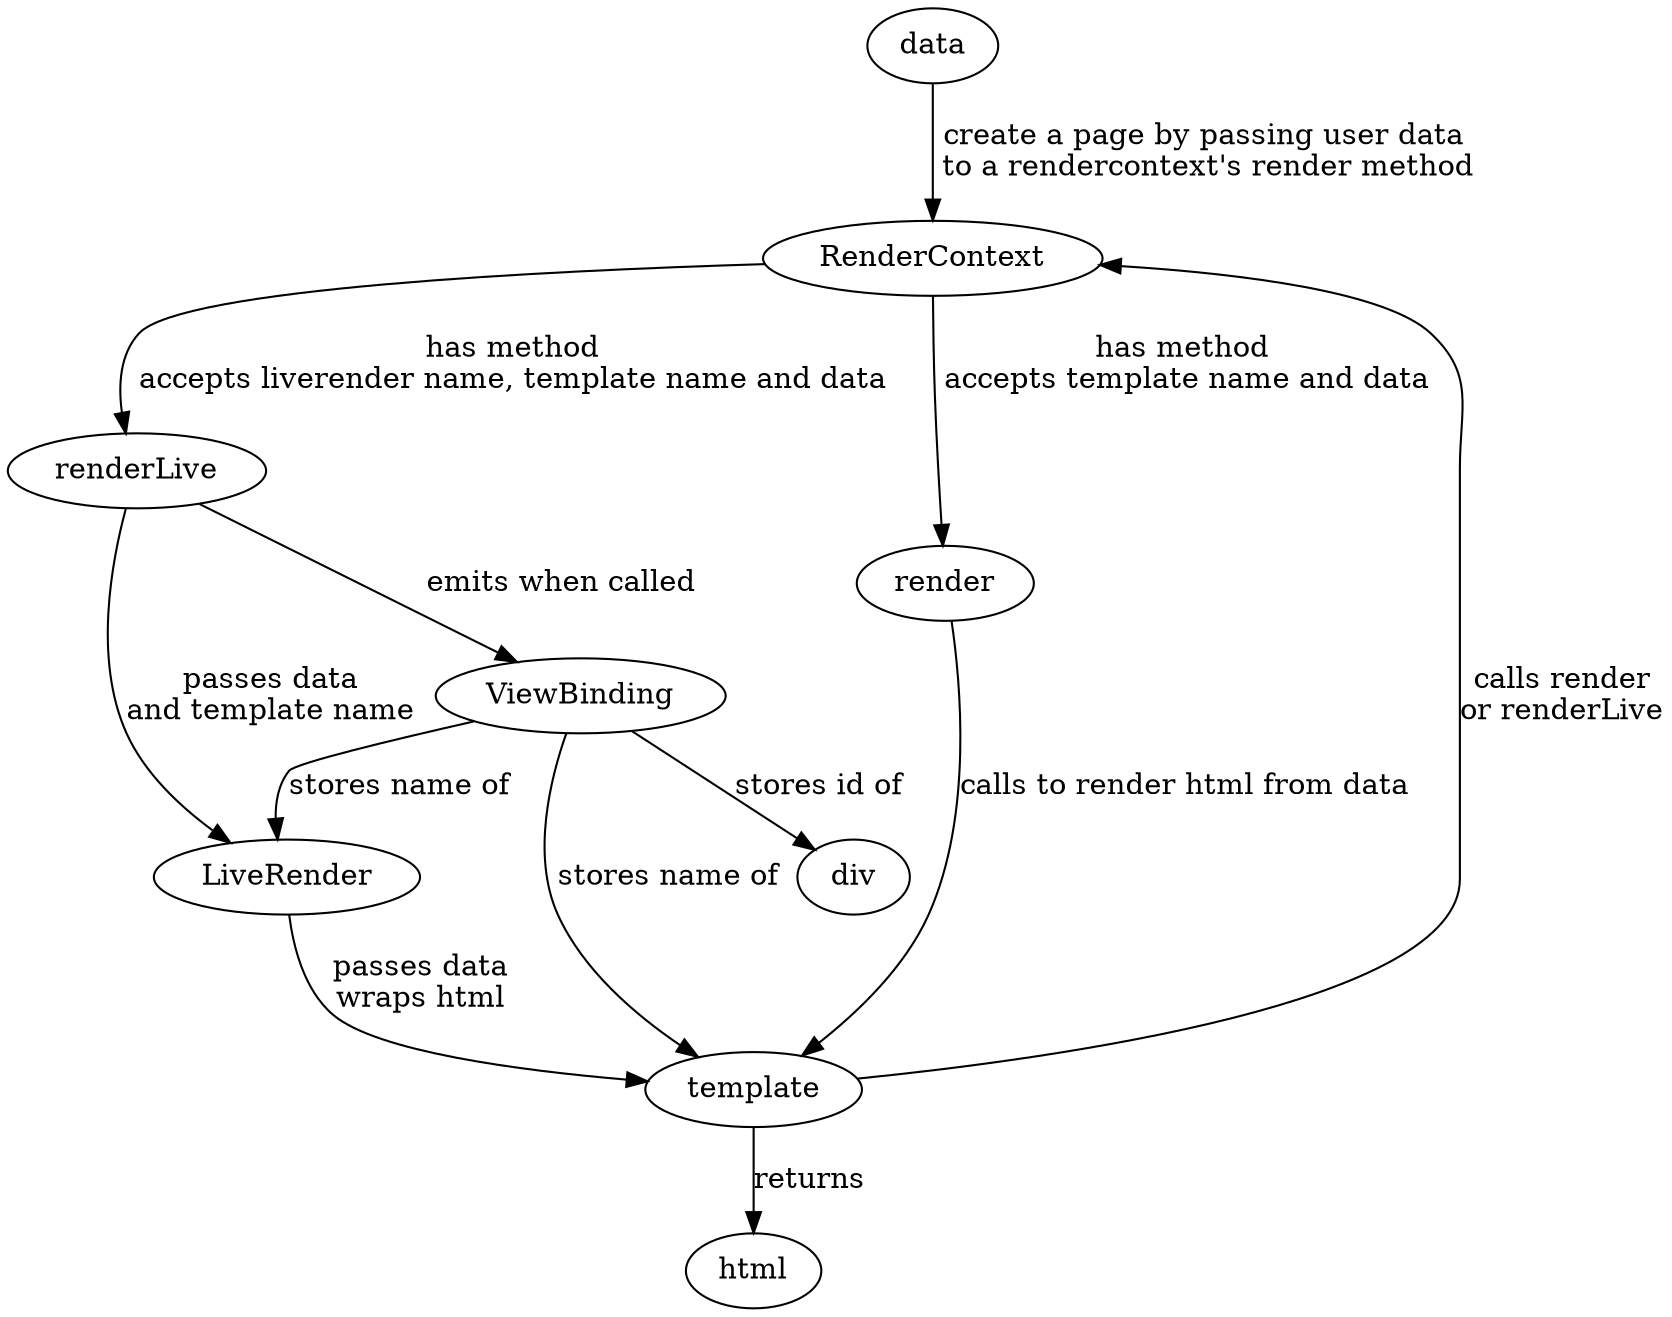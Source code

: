 /*digraph broadcasting{
  template[label="Template"];
  vb[label="ViewBinding"];
  rc[label="RenderContext"];
  lr[label="LiveRender"];
  
  rc -> template[label="passes data \n to render divs"];
  rc -> vb[label="collects"];
  rc -> DOM[label="accumulates"];
  DOM -> div[label="is composed of"];
  
  
  vb -> div[label="stores id of"];
  vb -> lr[label="stores name of"];
  vb -> template[label="stores name of"];
  
  p[label="prepare"];
  u[label="update"];
  lr -> p[label="is composed of"];
  lr -> u[label="is composed of"];

  template -> lr[label="has many"];
  
  template -> div[label="emits many"];
} */

digraph entities{
  data -> rc [label="create a page by passing user data\n to a rendercontext's render method"]
  rc[label="RenderContext"];
  lr[label="LiveRender"];
  vb[label="ViewBinding"];
  
  rl[label="renderLive"]
  r[label="render"]
  
  rl -> lr[label="passes data\nand template name"];
  
  template -> html[label="returns"]
  template -> rc [label="calls render\nor renderLive"]

  rl -> vb [label="emits when called"]
  rc -> rl[label="has method\naccepts liverender name, template name and data"]
  rc -> r[label="has method\n accepts template name and data"]
  r -> template[label="calls to render html from data"]
  
  lr -> template[label="passes data\nwraps html"]
  
  vb -> div[label="stores id of"];
  vb -> lr[label="stores name of"];
  vb -> template[label="stores name of"];
  
}